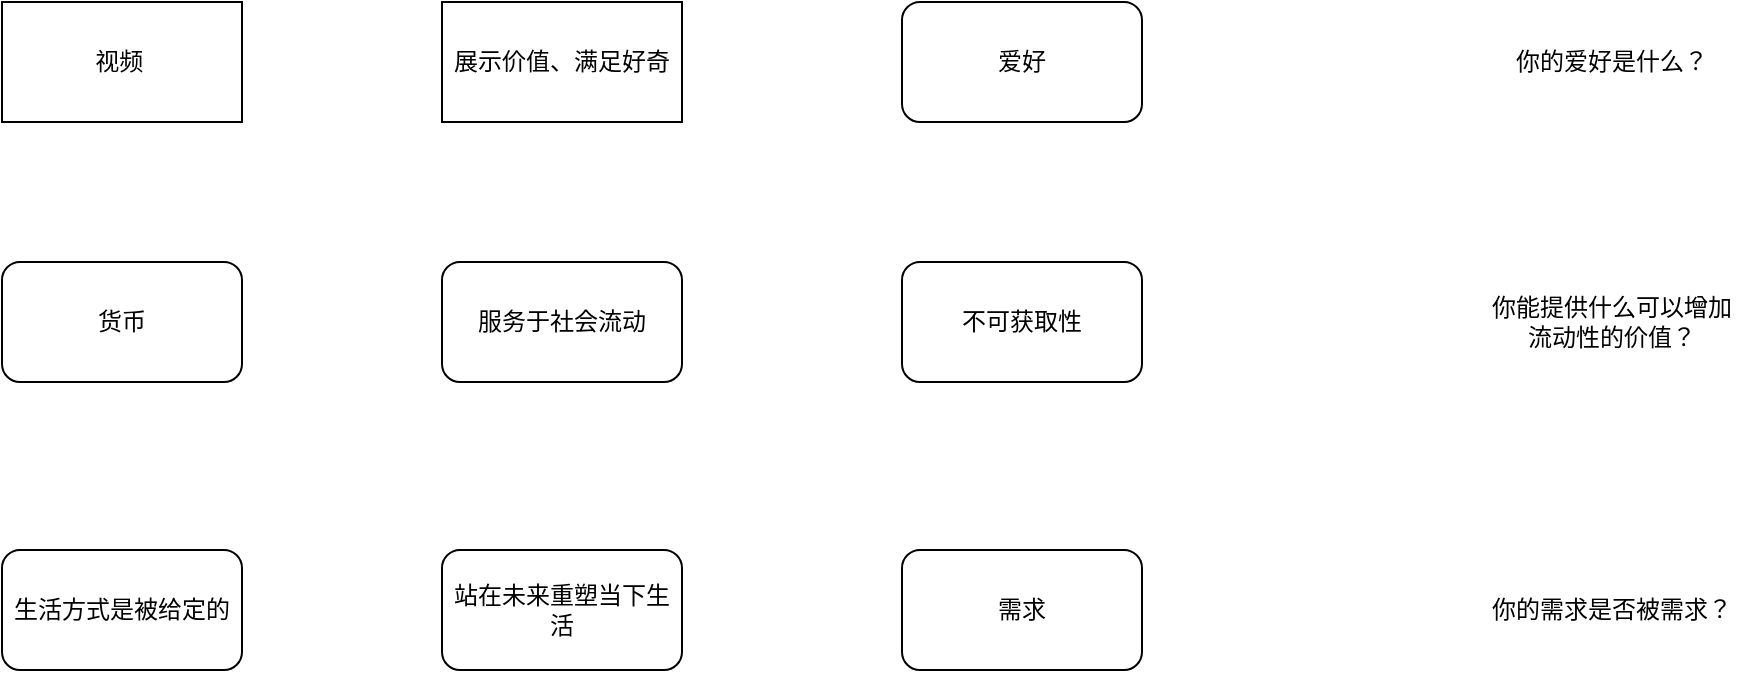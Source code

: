 <mxfile version="22.1.21" type="github">
  <diagram name="第 1 页" id="yMO6EmpfT2lew4IPm1B9">
    <mxGraphModel dx="1151" dy="581" grid="1" gridSize="10" guides="1" tooltips="1" connect="1" arrows="1" fold="1" page="1" pageScale="1" pageWidth="1169" pageHeight="827" math="0" shadow="0">
      <root>
        <mxCell id="0" />
        <mxCell id="1" parent="0" />
        <mxCell id="A3wlTr5JBDcSNU8OOGNh-1" value="视频&lt;span style=&quot;white-space: pre;&quot;&gt;&#x9;&lt;/span&gt;" style="rounded=0;whiteSpace=wrap;html=1;" vertex="1" parent="1">
          <mxGeometry x="120" y="140" width="120" height="60" as="geometry" />
        </mxCell>
        <mxCell id="A3wlTr5JBDcSNU8OOGNh-2" value="展示价值、满足好奇" style="rounded=0;whiteSpace=wrap;html=1;" vertex="1" parent="1">
          <mxGeometry x="340" y="140" width="120" height="60" as="geometry" />
        </mxCell>
        <mxCell id="A3wlTr5JBDcSNU8OOGNh-3" value="爱好" style="rounded=1;whiteSpace=wrap;html=1;" vertex="1" parent="1">
          <mxGeometry x="570" y="140" width="120" height="60" as="geometry" />
        </mxCell>
        <mxCell id="A3wlTr5JBDcSNU8OOGNh-4" value="你的爱好是什么？" style="text;html=1;strokeColor=none;fillColor=none;align=center;verticalAlign=middle;whiteSpace=wrap;rounded=0;" vertex="1" parent="1">
          <mxGeometry x="860" y="155" width="130" height="30" as="geometry" />
        </mxCell>
        <mxCell id="A3wlTr5JBDcSNU8OOGNh-6" value="货币" style="rounded=1;whiteSpace=wrap;html=1;" vertex="1" parent="1">
          <mxGeometry x="120" y="270" width="120" height="60" as="geometry" />
        </mxCell>
        <mxCell id="A3wlTr5JBDcSNU8OOGNh-7" value="服务于社会流动" style="rounded=1;whiteSpace=wrap;html=1;" vertex="1" parent="1">
          <mxGeometry x="340" y="270" width="120" height="60" as="geometry" />
        </mxCell>
        <mxCell id="A3wlTr5JBDcSNU8OOGNh-8" value="不可获取性" style="rounded=1;whiteSpace=wrap;html=1;" vertex="1" parent="1">
          <mxGeometry x="570" y="270" width="120" height="60" as="geometry" />
        </mxCell>
        <mxCell id="A3wlTr5JBDcSNU8OOGNh-9" value="你能提供什么可以增加流动性的价值？" style="text;html=1;strokeColor=none;fillColor=none;align=center;verticalAlign=middle;whiteSpace=wrap;rounded=0;" vertex="1" parent="1">
          <mxGeometry x="860" y="285" width="130" height="30" as="geometry" />
        </mxCell>
        <mxCell id="A3wlTr5JBDcSNU8OOGNh-10" value="生活方式是被给定的" style="rounded=1;whiteSpace=wrap;html=1;" vertex="1" parent="1">
          <mxGeometry x="120" y="414" width="120" height="60" as="geometry" />
        </mxCell>
        <mxCell id="A3wlTr5JBDcSNU8OOGNh-11" value="站在未来重塑当下生活" style="rounded=1;whiteSpace=wrap;html=1;" vertex="1" parent="1">
          <mxGeometry x="340" y="414" width="120" height="60" as="geometry" />
        </mxCell>
        <mxCell id="A3wlTr5JBDcSNU8OOGNh-12" value="需求" style="rounded=1;whiteSpace=wrap;html=1;" vertex="1" parent="1">
          <mxGeometry x="570" y="414" width="120" height="60" as="geometry" />
        </mxCell>
        <mxCell id="A3wlTr5JBDcSNU8OOGNh-14" value="你的需求是否被需求？" style="text;html=1;strokeColor=none;fillColor=none;align=center;verticalAlign=middle;whiteSpace=wrap;rounded=0;" vertex="1" parent="1">
          <mxGeometry x="860" y="429" width="130" height="30" as="geometry" />
        </mxCell>
      </root>
    </mxGraphModel>
  </diagram>
</mxfile>
